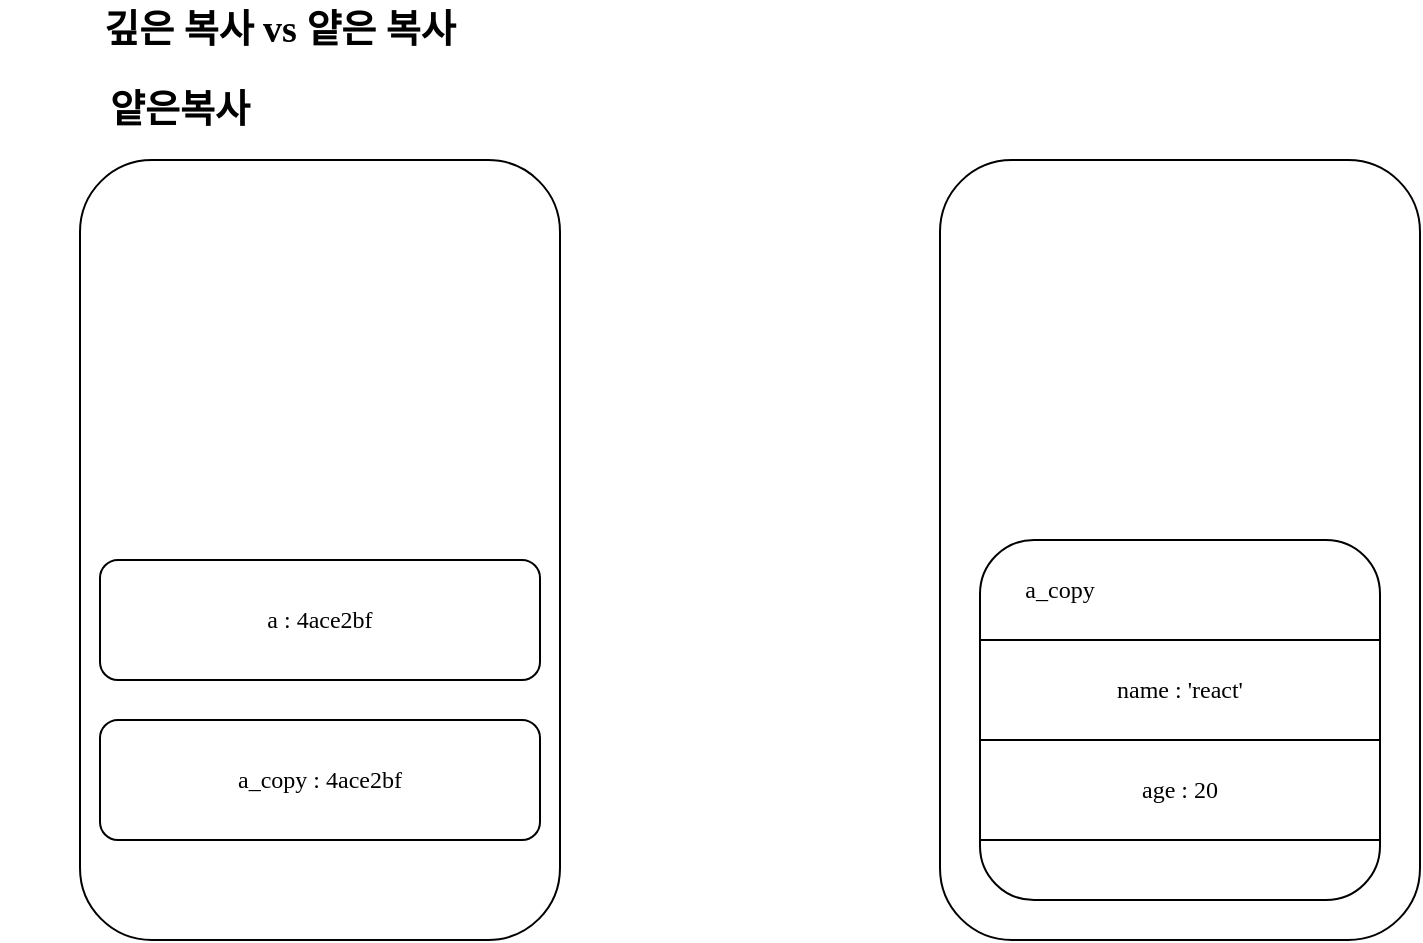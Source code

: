 <mxfile version="20.8.3" type="github" pages="4">
  <diagram id="XnPWyu72ihGpaVSUxvkg" name="페이지-1">
    <mxGraphModel dx="936" dy="502" grid="1" gridSize="10" guides="1" tooltips="1" connect="1" arrows="1" fold="1" page="1" pageScale="1" pageWidth="827" pageHeight="1169" math="0" shadow="0">
      <root>
        <mxCell id="0" />
        <mxCell id="1" parent="0" />
        <mxCell id="N-8J02xjS0bmuyAkLnBj-1" value="&lt;font face=&quot;Nanum Gothic&quot; data-font-src=&quot;https://fonts.googleapis.com/css?family=Nanum+Gothic&quot; style=&quot;font-size: 19px;&quot;&gt;&lt;b style=&quot;&quot;&gt;깊은 복사 vs 얕은 복사&lt;/b&gt;&lt;/font&gt;" style="text;html=1;strokeColor=none;fillColor=none;align=center;verticalAlign=middle;whiteSpace=wrap;rounded=0;" parent="1" vertex="1">
          <mxGeometry x="10" y="20" width="280" height="30" as="geometry" />
        </mxCell>
        <mxCell id="iFHaDSy6pZfwZREz0Ye--1" value="&lt;font face=&quot;Nanum Gothic&quot;&gt;&lt;span style=&quot;font-size: 19px;&quot;&gt;&lt;b&gt;얕은복사&lt;/b&gt;&lt;/span&gt;&lt;/font&gt;" style="text;html=1;strokeColor=none;fillColor=none;align=center;verticalAlign=middle;whiteSpace=wrap;rounded=0;" vertex="1" parent="1">
          <mxGeometry x="40" y="60" width="120" height="30" as="geometry" />
        </mxCell>
        <mxCell id="iFHaDSy6pZfwZREz0Ye--3" value="" style="rounded=1;whiteSpace=wrap;html=1;fontFamily=Nanum Gothic;fontSource=https%3A%2F%2Ffonts.googleapis.com%2Fcss%3Ffamily%3DNanum%2BGothic;" vertex="1" parent="1">
          <mxGeometry x="480" y="100" width="240" height="390" as="geometry" />
        </mxCell>
        <mxCell id="iFHaDSy6pZfwZREz0Ye--4" value="" style="rounded=1;whiteSpace=wrap;html=1;fontFamily=Nanum Gothic;fontSource=https%3A%2F%2Ffonts.googleapis.com%2Fcss%3Ffamily%3DNanum%2BGothic;" vertex="1" parent="1">
          <mxGeometry x="50" y="100" width="240" height="390" as="geometry" />
        </mxCell>
        <mxCell id="iFHaDSy6pZfwZREz0Ye--5" value="a : 4ace2bf" style="rounded=1;whiteSpace=wrap;html=1;fontFamily=Nanum Gothic;fontSource=https%3A%2F%2Ffonts.googleapis.com%2Fcss%3Ffamily%3DNanum%2BGothic;" vertex="1" parent="1">
          <mxGeometry x="60" y="300" width="220" height="60" as="geometry" />
        </mxCell>
        <mxCell id="iFHaDSy6pZfwZREz0Ye--6" value="a_copy : 4ace2bf" style="rounded=1;whiteSpace=wrap;html=1;fontFamily=Nanum Gothic;fontSource=https%3A%2F%2Ffonts.googleapis.com%2Fcss%3Ffamily%3DNanum%2BGothic;" vertex="1" parent="1">
          <mxGeometry x="60" y="380" width="220" height="60" as="geometry" />
        </mxCell>
        <mxCell id="iFHaDSy6pZfwZREz0Ye--7" value="" style="rounded=1;whiteSpace=wrap;html=1;fontFamily=Nanum Gothic;fontSource=https%3A%2F%2Ffonts.googleapis.com%2Fcss%3Ffamily%3DNanum%2BGothic;" vertex="1" parent="1">
          <mxGeometry x="500" y="290" width="200" height="180" as="geometry" />
        </mxCell>
        <mxCell id="iFHaDSy6pZfwZREz0Ye--8" value="a_copy" style="text;html=1;strokeColor=none;fillColor=none;align=center;verticalAlign=middle;whiteSpace=wrap;rounded=0;fontFamily=Nanum Gothic;fontSource=https%3A%2F%2Ffonts.googleapis.com%2Fcss%3Ffamily%3DNanum%2BGothic;" vertex="1" parent="1">
          <mxGeometry x="510" y="300" width="60" height="30" as="geometry" />
        </mxCell>
        <mxCell id="iFHaDSy6pZfwZREz0Ye--9" value="name : &#39;react&#39;" style="rounded=0;whiteSpace=wrap;html=1;fontFamily=Nanum Gothic;fontSource=https%3A%2F%2Ffonts.googleapis.com%2Fcss%3Ffamily%3DNanum%2BGothic;" vertex="1" parent="1">
          <mxGeometry x="500" y="340" width="200" height="50" as="geometry" />
        </mxCell>
        <mxCell id="iFHaDSy6pZfwZREz0Ye--10" value="age : 20" style="rounded=0;whiteSpace=wrap;html=1;fontFamily=Nanum Gothic;fontSource=https%3A%2F%2Ffonts.googleapis.com%2Fcss%3Ffamily%3DNanum%2BGothic;" vertex="1" parent="1">
          <mxGeometry x="500" y="390" width="200" height="50" as="geometry" />
        </mxCell>
      </root>
    </mxGraphModel>
  </diagram>
  <diagram id="wkl7SyjMBUAmF5WAS8nd" name="페이지-4">
    <mxGraphModel dx="924" dy="437" grid="1" gridSize="10" guides="1" tooltips="1" connect="1" arrows="1" fold="1" page="1" pageScale="1" pageWidth="827" pageHeight="1169" math="0" shadow="0">
      <root>
        <mxCell id="0" />
        <mxCell id="1" parent="0" />
        <mxCell id="4g6dYmIlYwkJ-LZHyF78-1" value="" style="group" vertex="1" connectable="0" parent="1">
          <mxGeometry x="220" y="160" width="340" height="115" as="geometry" />
        </mxCell>
        <mxCell id="p2lqkwyoAzUmZg0lLn2F-1" value="&lt;font face=&quot;Montserrat&quot;&gt;a = 20&lt;/font&gt;" style="text;html=1;strokeColor=none;fillColor=none;align=center;verticalAlign=middle;whiteSpace=wrap;rounded=0;fontFamily=Courier New;fontSize=19;" vertex="1" parent="4g6dYmIlYwkJ-LZHyF78-1">
          <mxGeometry width="120" height="30" as="geometry" />
        </mxCell>
        <mxCell id="azwaJ01oJzretApHGDk--2" value="" style="triangle;whiteSpace=wrap;html=1;fontFamily=Montserrat;fontSource=https%3A%2F%2Ffonts.googleapis.com%2Fcss%3Ffamily%3DMontserrat;fontSize=19;rotation=-90;" vertex="1" parent="4g6dYmIlYwkJ-LZHyF78-1">
          <mxGeometry x="50" y="45" width="50" height="60" as="geometry" />
        </mxCell>
        <mxCell id="azwaJ01oJzretApHGDk--3" value="b" style="text;html=1;strokeColor=none;fillColor=none;align=center;verticalAlign=middle;whiteSpace=wrap;rounded=0;fontFamily=Montserrat;fontSource=https%3A%2F%2Ffonts.googleapis.com%2Fcss%3Ffamily%3DMontserrat;fontSize=19;" vertex="1" parent="4g6dYmIlYwkJ-LZHyF78-1">
          <mxGeometry x="65" y="70" width="20" height="30" as="geometry" />
        </mxCell>
        <mxCell id="azwaJ01oJzretApHGDk--4" value="&lt;font data-font-src=&quot;https://fonts.googleapis.com/css?family=Montserrat&quot; face=&quot;Montserrat&quot;&gt;10&lt;/font&gt;" style="rounded=0;whiteSpace=wrap;html=1;fontFamily=Tahoma;fontSize=19;" vertex="1" parent="4g6dYmIlYwkJ-LZHyF78-1">
          <mxGeometry x="220" y="55" width="120" height="60" as="geometry" />
        </mxCell>
        <mxCell id="azwaJ01oJzretApHGDk--1" value="" style="curved=1;endArrow=classic;html=1;rounded=0;fontFamily=Montserrat;fontSource=https%3A%2F%2Ffonts.googleapis.com%2Fcss%3Ffamily%3DMontserrat;fontSize=19;exitX=0.5;exitY=1;exitDx=0;exitDy=0;entryX=0;entryY=0.25;entryDx=0;entryDy=0;" edge="1" parent="4g6dYmIlYwkJ-LZHyF78-1" source="azwaJ01oJzretApHGDk--2" target="azwaJ01oJzretApHGDk--4">
          <mxGeometry width="50" height="50" relative="1" as="geometry">
            <mxPoint x="350" y="250" as="sourcePoint" />
            <mxPoint x="260" y="77.5" as="targetPoint" />
            <Array as="points">
              <mxPoint x="150" y="80" />
              <mxPoint x="190" y="40" />
            </Array>
          </mxGeometry>
        </mxCell>
        <mxCell id="jBj2n8Tc3Vk0lkbPYWaG-5" value="&lt;font data-font-src=&quot;https://fonts.googleapis.com/css?family=Montserrat&quot; face=&quot;Montserrat&quot;&gt;20&lt;/font&gt;" style="rounded=0;whiteSpace=wrap;html=1;fontFamily=Tahoma;fontSize=19;" vertex="1" parent="1">
          <mxGeometry x="440" y="310" width="120" height="60" as="geometry" />
        </mxCell>
        <mxCell id="jBj2n8Tc3Vk0lkbPYWaG-2" value="" style="triangle;whiteSpace=wrap;html=1;fontFamily=Montserrat;fontSource=https%3A%2F%2Ffonts.googleapis.com%2Fcss%3Ffamily%3DMontserrat;fontSize=19;rotation=-90;" vertex="1" parent="1">
          <mxGeometry x="275" y="300" width="50" height="60" as="geometry" />
        </mxCell>
        <mxCell id="jBj2n8Tc3Vk0lkbPYWaG-3" value="a" style="text;html=1;strokeColor=none;fillColor=none;align=center;verticalAlign=middle;whiteSpace=wrap;rounded=0;fontFamily=Montserrat;fontSource=https%3A%2F%2Ffonts.googleapis.com%2Fcss%3Ffamily%3DMontserrat;fontSize=19;" vertex="1" parent="1">
          <mxGeometry x="290" y="325" width="20" height="30" as="geometry" />
        </mxCell>
        <mxCell id="jBj2n8Tc3Vk0lkbPYWaG-7" value="" style="curved=1;endArrow=classic;html=1;rounded=0;fontFamily=Montserrat;fontSource=https%3A%2F%2Ffonts.googleapis.com%2Fcss%3Ffamily%3DMontserrat;fontSize=19;entryX=0;entryY=0.5;entryDx=0;entryDy=0;exitX=0.5;exitY=1;exitDx=0;exitDy=0;" edge="1" parent="1" source="jBj2n8Tc3Vk0lkbPYWaG-2" target="jBj2n8Tc3Vk0lkbPYWaG-5">
          <mxGeometry width="50" height="50" relative="1" as="geometry">
            <mxPoint x="390" y="280" as="sourcePoint" />
            <mxPoint x="440" y="230" as="targetPoint" />
            <Array as="points">
              <mxPoint x="360" y="340" />
              <mxPoint x="410" y="290" />
            </Array>
          </mxGeometry>
        </mxCell>
      </root>
    </mxGraphModel>
  </diagram>
  <diagram id="jBvq1EVULDa3MjQVNGeB" name="페이지-2">
    <mxGraphModel dx="924" dy="500" grid="1" gridSize="10" guides="1" tooltips="1" connect="1" arrows="1" fold="1" page="1" pageScale="1" pageWidth="827" pageHeight="1169" math="0" shadow="0">
      <root>
        <mxCell id="0" />
        <mxCell id="1" parent="0" />
        <mxCell id="n6UvDWFDMOntvo86LxyE-1" value="&lt;font data-font-src=&quot;https://fonts.googleapis.com/css?family=Montserrat&quot; face=&quot;Montserrat&quot;&gt;let b = a&lt;/font&gt;" style="text;html=1;strokeColor=none;fillColor=none;align=center;verticalAlign=middle;whiteSpace=wrap;rounded=0;fontFamily=Courier New;fontSize=19;" vertex="1" parent="1">
          <mxGeometry x="40" y="10" width="120" height="30" as="geometry" />
        </mxCell>
        <mxCell id="n6UvDWFDMOntvo86LxyE-8" value="" style="curved=1;endArrow=classic;html=1;rounded=0;fontFamily=Montserrat;fontSource=https%3A%2F%2Ffonts.googleapis.com%2Fcss%3Ffamily%3DMontserrat;fontSize=19;exitX=0.5;exitY=1;exitDx=0;exitDy=0;entryX=0;entryY=0.25;entryDx=0;entryDy=0;" edge="1" parent="1" source="n6UvDWFDMOntvo86LxyE-5" target="n6UvDWFDMOntvo86LxyE-2">
          <mxGeometry width="50" height="50" relative="1" as="geometry">
            <mxPoint x="390" y="270" as="sourcePoint" />
            <mxPoint x="300" y="97.5" as="targetPoint" />
            <Array as="points">
              <mxPoint x="190" y="100" />
              <mxPoint x="230" y="60" />
            </Array>
          </mxGeometry>
        </mxCell>
        <mxCell id="n6UvDWFDMOntvo86LxyE-5" value="" style="triangle;whiteSpace=wrap;html=1;fontFamily=Montserrat;fontSource=https%3A%2F%2Ffonts.googleapis.com%2Fcss%3Ffamily%3DMontserrat;fontSize=19;rotation=-90;" vertex="1" parent="1">
          <mxGeometry x="90" y="65" width="50" height="60" as="geometry" />
        </mxCell>
        <mxCell id="n6UvDWFDMOntvo86LxyE-6" value="a" style="text;html=1;strokeColor=none;fillColor=none;align=center;verticalAlign=middle;whiteSpace=wrap;rounded=0;fontFamily=Montserrat;fontSource=https%3A%2F%2Ffonts.googleapis.com%2Fcss%3Ffamily%3DMontserrat;fontSize=19;" vertex="1" parent="1">
          <mxGeometry x="105" y="90" width="20" height="30" as="geometry" />
        </mxCell>
        <mxCell id="n6UvDWFDMOntvo86LxyE-2" value="&lt;font data-font-src=&quot;https://fonts.googleapis.com/css?family=Montserrat&quot; face=&quot;Montserrat&quot;&gt;10&lt;/font&gt;" style="rounded=0;whiteSpace=wrap;html=1;fontFamily=Tahoma;fontSize=19;" vertex="1" parent="1">
          <mxGeometry x="260" y="75" width="120" height="60" as="geometry" />
        </mxCell>
      </root>
    </mxGraphModel>
  </diagram>
  <diagram id="XC14bcKqNfbSgZ3ZbELD" name="페이지-3">
    <mxGraphModel dx="924" dy="500" grid="1" gridSize="10" guides="1" tooltips="1" connect="1" arrows="1" fold="1" page="1" pageScale="1" pageWidth="827" pageHeight="1169" math="0" shadow="0">
      <root>
        <mxCell id="0" />
        <mxCell id="1" parent="0" />
        <mxCell id="67aPBEpHnqOImYeWy9Ob-1" value="&lt;font face=&quot;Montserrat&quot;&gt;a = 20&lt;/font&gt;" style="text;html=1;strokeColor=none;fillColor=none;align=center;verticalAlign=middle;whiteSpace=wrap;rounded=0;fontFamily=Courier New;fontSize=19;" vertex="1" parent="1">
          <mxGeometry x="40" y="50" width="120" height="30" as="geometry" />
        </mxCell>
      </root>
    </mxGraphModel>
  </diagram>
</mxfile>

